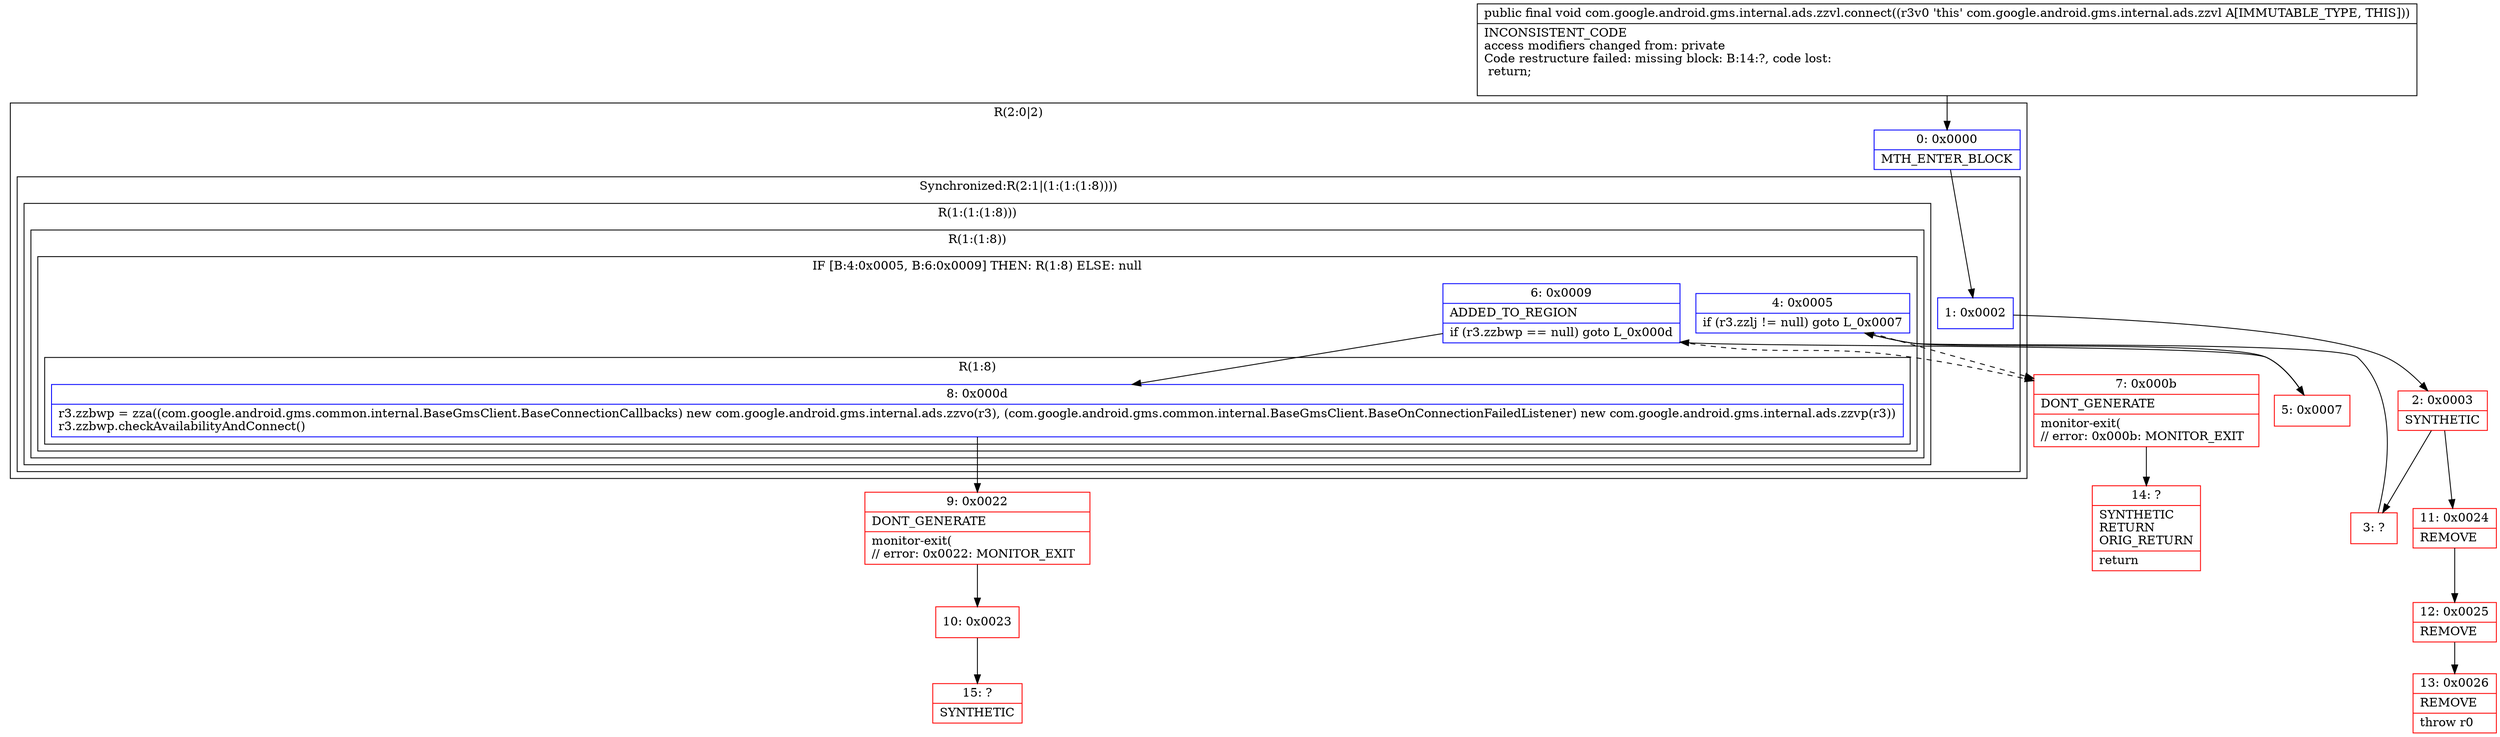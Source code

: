 digraph "CFG forcom.google.android.gms.internal.ads.zzvl.connect()V" {
subgraph cluster_Region_923930329 {
label = "R(2:0|2)";
node [shape=record,color=blue];
Node_0 [shape=record,label="{0\:\ 0x0000|MTH_ENTER_BLOCK\l}"];
subgraph cluster_SynchronizedRegion_1271756516 {
label = "Synchronized:R(2:1|(1:(1:(1:8))))";
node [shape=record,color=blue];
Node_1 [shape=record,label="{1\:\ 0x0002}"];
subgraph cluster_Region_1732408399 {
label = "R(1:(1:(1:8)))";
node [shape=record,color=blue];
subgraph cluster_Region_154688688 {
label = "R(1:(1:8))";
node [shape=record,color=blue];
subgraph cluster_IfRegion_779874184 {
label = "IF [B:4:0x0005, B:6:0x0009] THEN: R(1:8) ELSE: null";
node [shape=record,color=blue];
Node_4 [shape=record,label="{4\:\ 0x0005|if (r3.zzlj != null) goto L_0x0007\l}"];
Node_6 [shape=record,label="{6\:\ 0x0009|ADDED_TO_REGION\l|if (r3.zzbwp == null) goto L_0x000d\l}"];
subgraph cluster_Region_237098741 {
label = "R(1:8)";
node [shape=record,color=blue];
Node_8 [shape=record,label="{8\:\ 0x000d|r3.zzbwp = zza((com.google.android.gms.common.internal.BaseGmsClient.BaseConnectionCallbacks) new com.google.android.gms.internal.ads.zzvo(r3), (com.google.android.gms.common.internal.BaseGmsClient.BaseOnConnectionFailedListener) new com.google.android.gms.internal.ads.zzvp(r3))\lr3.zzbwp.checkAvailabilityAndConnect()\l}"];
}
}
}
}
}
}
Node_2 [shape=record,color=red,label="{2\:\ 0x0003|SYNTHETIC\l}"];
Node_3 [shape=record,color=red,label="{3\:\ ?}"];
Node_5 [shape=record,color=red,label="{5\:\ 0x0007}"];
Node_7 [shape=record,color=red,label="{7\:\ 0x000b|DONT_GENERATE\l|monitor\-exit(\l\/\/ error: 0x000b: MONITOR_EXIT  \l}"];
Node_9 [shape=record,color=red,label="{9\:\ 0x0022|DONT_GENERATE\l|monitor\-exit(\l\/\/ error: 0x0022: MONITOR_EXIT  \l}"];
Node_10 [shape=record,color=red,label="{10\:\ 0x0023}"];
Node_11 [shape=record,color=red,label="{11\:\ 0x0024|REMOVE\l}"];
Node_12 [shape=record,color=red,label="{12\:\ 0x0025|REMOVE\l}"];
Node_13 [shape=record,color=red,label="{13\:\ 0x0026|REMOVE\l|throw r0\l}"];
Node_14 [shape=record,color=red,label="{14\:\ ?|SYNTHETIC\lRETURN\lORIG_RETURN\l|return\l}"];
Node_15 [shape=record,color=red,label="{15\:\ ?|SYNTHETIC\l}"];
MethodNode[shape=record,label="{public final void com.google.android.gms.internal.ads.zzvl.connect((r3v0 'this' com.google.android.gms.internal.ads.zzvl A[IMMUTABLE_TYPE, THIS]))  | INCONSISTENT_CODE\laccess modifiers changed from: private\lCode restructure failed: missing block: B:14:?, code lost:\l    return;\l\l}"];
MethodNode -> Node_0;
Node_0 -> Node_1;
Node_1 -> Node_2;
Node_4 -> Node_5;
Node_4 -> Node_7[style=dashed];
Node_6 -> Node_7[style=dashed];
Node_6 -> Node_8;
Node_8 -> Node_9;
Node_2 -> Node_3;
Node_2 -> Node_11;
Node_3 -> Node_4;
Node_5 -> Node_6;
Node_7 -> Node_14;
Node_9 -> Node_10;
Node_10 -> Node_15;
Node_11 -> Node_12;
Node_12 -> Node_13;
}

